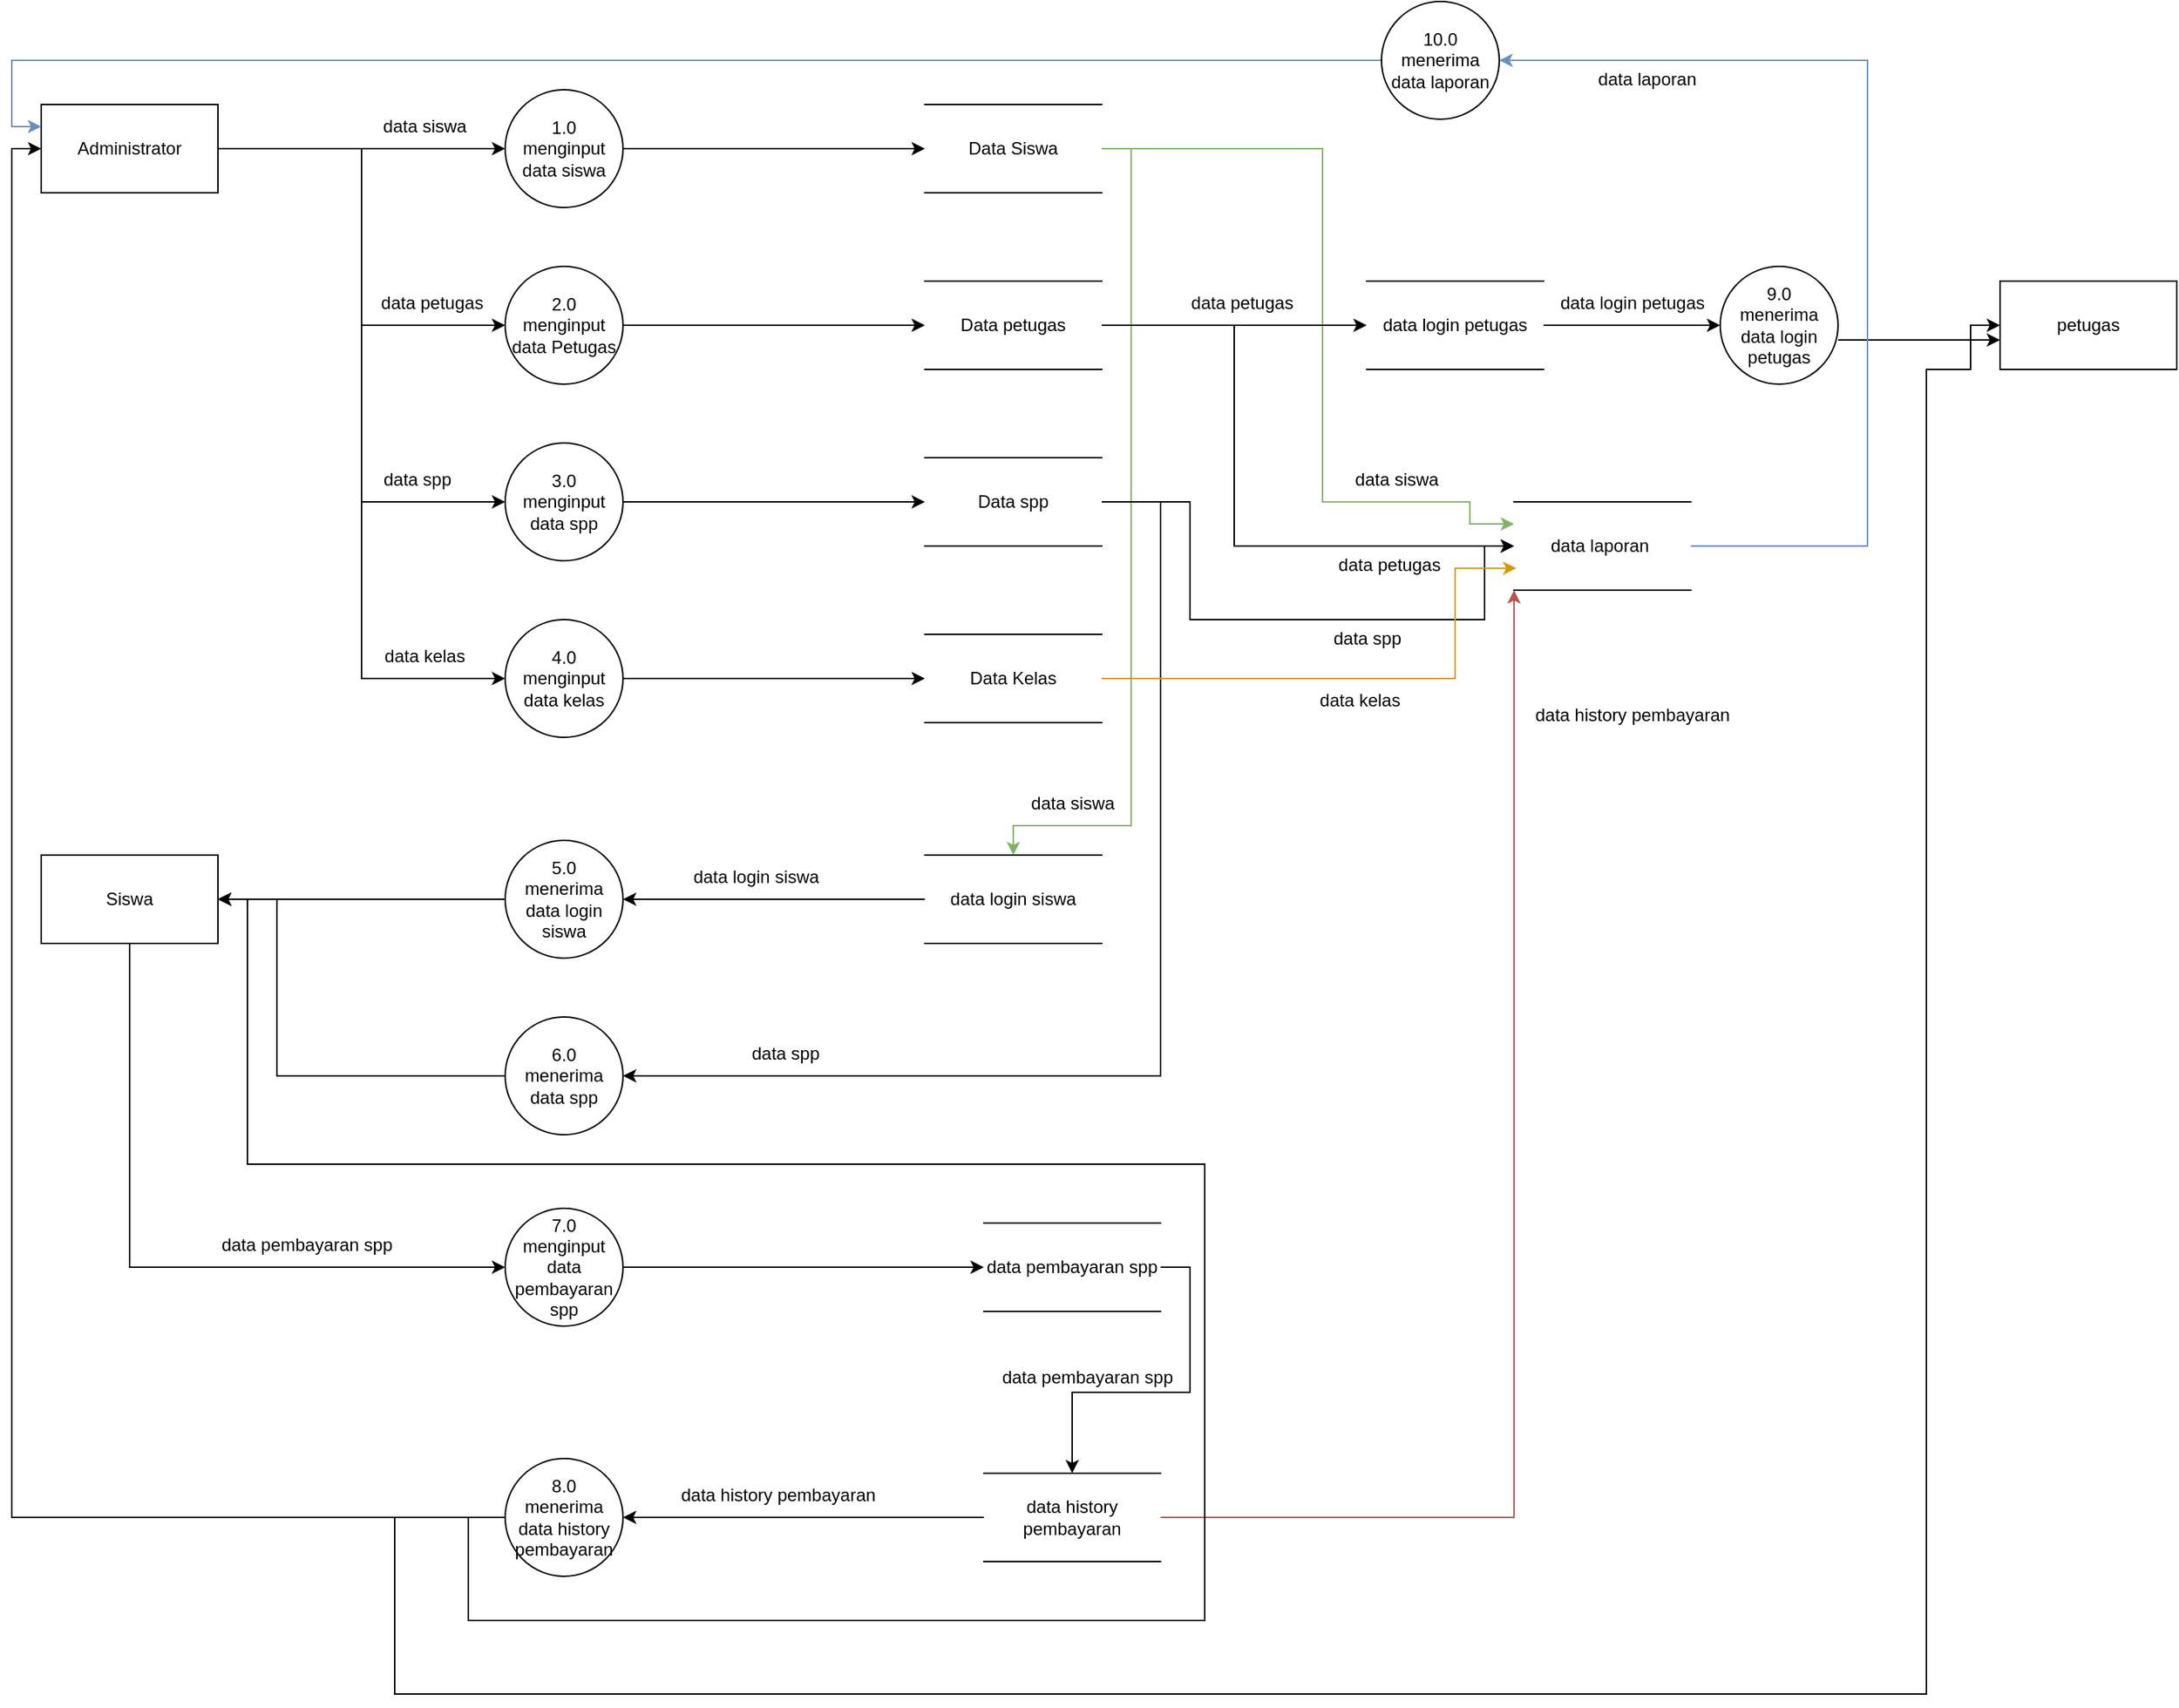 <mxfile version="24.7.12">
  <diagram name="Page-1" id="MCOt7YUebBQAvZQtDe7u">
    <mxGraphModel dx="298" dy="156" grid="1" gridSize="10" guides="1" tooltips="1" connect="1" arrows="1" fold="1" page="1" pageScale="1" pageWidth="850" pageHeight="1400" math="0" shadow="0">
      <root>
        <mxCell id="0" />
        <mxCell id="1" parent="0" />
        <mxCell id="6_kXN_2a8IdiCBrukuXB-4" style="edgeStyle=orthogonalEdgeStyle;rounded=0;orthogonalLoop=1;jettySize=auto;html=1;exitX=1;exitY=0.5;exitDx=0;exitDy=0;entryX=0;entryY=0.5;entryDx=0;entryDy=0;" parent="1" source="6_kXN_2a8IdiCBrukuXB-1" target="6_kXN_2a8IdiCBrukuXB-3" edge="1">
          <mxGeometry relative="1" as="geometry" />
        </mxCell>
        <mxCell id="x2t9jPQQrwYsNlc4PM24-5" style="edgeStyle=orthogonalEdgeStyle;rounded=0;orthogonalLoop=1;jettySize=auto;html=1;exitX=1;exitY=0.5;exitDx=0;exitDy=0;entryX=0;entryY=0.5;entryDx=0;entryDy=0;" parent="1" source="6_kXN_2a8IdiCBrukuXB-1" target="x2t9jPQQrwYsNlc4PM24-2" edge="1">
          <mxGeometry relative="1" as="geometry" />
        </mxCell>
        <mxCell id="x2t9jPQQrwYsNlc4PM24-6" style="edgeStyle=orthogonalEdgeStyle;rounded=0;orthogonalLoop=1;jettySize=auto;html=1;exitX=1;exitY=0.5;exitDx=0;exitDy=0;entryX=0;entryY=0.5;entryDx=0;entryDy=0;" parent="1" source="6_kXN_2a8IdiCBrukuXB-1" target="x2t9jPQQrwYsNlc4PM24-3" edge="1">
          <mxGeometry relative="1" as="geometry" />
        </mxCell>
        <mxCell id="x2t9jPQQrwYsNlc4PM24-7" style="edgeStyle=orthogonalEdgeStyle;rounded=0;orthogonalLoop=1;jettySize=auto;html=1;exitX=1;exitY=0.5;exitDx=0;exitDy=0;entryX=0;entryY=0.5;entryDx=0;entryDy=0;" parent="1" source="6_kXN_2a8IdiCBrukuXB-1" target="x2t9jPQQrwYsNlc4PM24-4" edge="1">
          <mxGeometry relative="1" as="geometry" />
        </mxCell>
        <mxCell id="6_kXN_2a8IdiCBrukuXB-1" value="Administrator" style="rounded=0;whiteSpace=wrap;html=1;" parent="1" vertex="1">
          <mxGeometry x="30" y="70" width="120" height="60" as="geometry" />
        </mxCell>
        <mxCell id="x2t9jPQQrwYsNlc4PM24-22" style="edgeStyle=orthogonalEdgeStyle;rounded=0;orthogonalLoop=1;jettySize=auto;html=1;exitX=1;exitY=0.5;exitDx=0;exitDy=0;entryX=0.5;entryY=0;entryDx=0;entryDy=0;fillColor=#d5e8d4;strokeColor=#82b366;" parent="1" source="6_kXN_2a8IdiCBrukuXB-2" target="x2t9jPQQrwYsNlc4PM24-17" edge="1">
          <mxGeometry relative="1" as="geometry">
            <Array as="points">
              <mxPoint x="770" y="100" />
              <mxPoint x="770" y="560" />
              <mxPoint x="690" y="560" />
            </Array>
          </mxGeometry>
        </mxCell>
        <mxCell id="x2t9jPQQrwYsNlc4PM24-61" style="edgeStyle=orthogonalEdgeStyle;rounded=0;orthogonalLoop=1;jettySize=auto;html=1;exitX=1;exitY=0.5;exitDx=0;exitDy=0;entryX=0;entryY=0.25;entryDx=0;entryDy=0;fillColor=#d5e8d4;strokeColor=#82b366;" parent="1" source="6_kXN_2a8IdiCBrukuXB-2" target="x2t9jPQQrwYsNlc4PM24-60" edge="1">
          <mxGeometry relative="1" as="geometry">
            <Array as="points">
              <mxPoint x="900" y="100" />
              <mxPoint x="900" y="340" />
              <mxPoint x="1000" y="340" />
              <mxPoint x="1000" y="355" />
            </Array>
          </mxGeometry>
        </mxCell>
        <mxCell id="6_kXN_2a8IdiCBrukuXB-2" value="Data Siswa" style="shape=partialRectangle;whiteSpace=wrap;html=1;left=0;right=0;fillColor=none;" parent="1" vertex="1">
          <mxGeometry x="630" y="70" width="120" height="60" as="geometry" />
        </mxCell>
        <mxCell id="6_kXN_2a8IdiCBrukuXB-5" style="edgeStyle=orthogonalEdgeStyle;rounded=0;orthogonalLoop=1;jettySize=auto;html=1;exitX=1;exitY=0.5;exitDx=0;exitDy=0;entryX=0;entryY=0.5;entryDx=0;entryDy=0;" parent="1" source="6_kXN_2a8IdiCBrukuXB-3" target="6_kXN_2a8IdiCBrukuXB-2" edge="1">
          <mxGeometry relative="1" as="geometry" />
        </mxCell>
        <mxCell id="6_kXN_2a8IdiCBrukuXB-3" value="&lt;div&gt;1.0&lt;/div&gt;menginput data siswa" style="ellipse;whiteSpace=wrap;html=1;aspect=fixed;" parent="1" vertex="1">
          <mxGeometry x="345" y="60" width="80" height="80" as="geometry" />
        </mxCell>
        <mxCell id="x2t9jPQQrwYsNlc4PM24-50" style="edgeStyle=orthogonalEdgeStyle;rounded=0;orthogonalLoop=1;jettySize=auto;html=1;exitX=1;exitY=0.5;exitDx=0;exitDy=0;entryX=0;entryY=0.5;entryDx=0;entryDy=0;" parent="1" source="6_kXN_2a8IdiCBrukuXB-6" target="x2t9jPQQrwYsNlc4PM24-49" edge="1">
          <mxGeometry relative="1" as="geometry" />
        </mxCell>
        <mxCell id="x2t9jPQQrwYsNlc4PM24-63" style="edgeStyle=orthogonalEdgeStyle;rounded=0;orthogonalLoop=1;jettySize=auto;html=1;exitX=1;exitY=0.5;exitDx=0;exitDy=0;entryX=0;entryY=0.5;entryDx=0;entryDy=0;" parent="1" source="6_kXN_2a8IdiCBrukuXB-6" target="x2t9jPQQrwYsNlc4PM24-60" edge="1">
          <mxGeometry relative="1" as="geometry">
            <Array as="points">
              <mxPoint x="840" y="220" />
              <mxPoint x="840" y="370" />
            </Array>
          </mxGeometry>
        </mxCell>
        <mxCell id="6_kXN_2a8IdiCBrukuXB-6" value="Data petugas" style="shape=partialRectangle;whiteSpace=wrap;html=1;left=0;right=0;fillColor=none;" parent="1" vertex="1">
          <mxGeometry x="630" y="190" width="120" height="60" as="geometry" />
        </mxCell>
        <mxCell id="x2t9jPQQrwYsNlc4PM24-27" style="edgeStyle=orthogonalEdgeStyle;rounded=0;orthogonalLoop=1;jettySize=auto;html=1;exitX=1;exitY=0.5;exitDx=0;exitDy=0;entryX=1;entryY=0.5;entryDx=0;entryDy=0;" parent="1" source="2M698e0Dj1PYR2jwlISN-1" target="x2t9jPQQrwYsNlc4PM24-28" edge="1">
          <mxGeometry relative="1" as="geometry">
            <mxPoint x="820" y="720" as="targetPoint" />
            <Array as="points">
              <mxPoint x="790" y="340" />
              <mxPoint x="790" y="730" />
            </Array>
          </mxGeometry>
        </mxCell>
        <mxCell id="x2t9jPQQrwYsNlc4PM24-66" style="edgeStyle=orthogonalEdgeStyle;rounded=0;orthogonalLoop=1;jettySize=auto;html=1;exitX=1;exitY=0.5;exitDx=0;exitDy=0;entryX=0;entryY=0.5;entryDx=0;entryDy=0;" parent="1" source="2M698e0Dj1PYR2jwlISN-1" target="x2t9jPQQrwYsNlc4PM24-60" edge="1">
          <mxGeometry relative="1" as="geometry">
            <mxPoint x="1020" y="370" as="targetPoint" />
            <Array as="points">
              <mxPoint x="810" y="340" />
              <mxPoint x="810" y="420" />
              <mxPoint x="1010" y="420" />
              <mxPoint x="1010" y="370" />
            </Array>
          </mxGeometry>
        </mxCell>
        <mxCell id="2M698e0Dj1PYR2jwlISN-1" value="Data spp" style="shape=partialRectangle;whiteSpace=wrap;html=1;left=0;right=0;fillColor=none;" parent="1" vertex="1">
          <mxGeometry x="630" y="310" width="120" height="60" as="geometry" />
        </mxCell>
        <mxCell id="x2t9jPQQrwYsNlc4PM24-68" style="edgeStyle=orthogonalEdgeStyle;rounded=0;orthogonalLoop=1;jettySize=auto;html=1;exitX=1;exitY=0.5;exitDx=0;exitDy=0;fillColor=#ffe6cc;strokeColor=#d79b00;entryX=0.013;entryY=0.751;entryDx=0;entryDy=0;entryPerimeter=0;" parent="1" source="x2t9jPQQrwYsNlc4PM24-1" target="x2t9jPQQrwYsNlc4PM24-60" edge="1">
          <mxGeometry relative="1" as="geometry">
            <mxPoint x="1020" y="370" as="targetPoint" />
            <Array as="points">
              <mxPoint x="990" y="460" />
              <mxPoint x="990" y="385" />
            </Array>
          </mxGeometry>
        </mxCell>
        <mxCell id="x2t9jPQQrwYsNlc4PM24-1" value="Data Kelas" style="shape=partialRectangle;whiteSpace=wrap;html=1;left=0;right=0;fillColor=none;" parent="1" vertex="1">
          <mxGeometry x="630" y="430" width="120" height="60" as="geometry" />
        </mxCell>
        <mxCell id="x2t9jPQQrwYsNlc4PM24-8" style="edgeStyle=orthogonalEdgeStyle;rounded=0;orthogonalLoop=1;jettySize=auto;html=1;exitX=1;exitY=0.5;exitDx=0;exitDy=0;entryX=0;entryY=0.5;entryDx=0;entryDy=0;" parent="1" source="x2t9jPQQrwYsNlc4PM24-2" target="6_kXN_2a8IdiCBrukuXB-6" edge="1">
          <mxGeometry relative="1" as="geometry" />
        </mxCell>
        <mxCell id="x2t9jPQQrwYsNlc4PM24-2" value="&lt;div&gt;2.0&lt;/div&gt;menginput data Petugas" style="ellipse;whiteSpace=wrap;html=1;aspect=fixed;" parent="1" vertex="1">
          <mxGeometry x="345" y="180" width="80" height="80" as="geometry" />
        </mxCell>
        <mxCell id="x2t9jPQQrwYsNlc4PM24-9" style="edgeStyle=orthogonalEdgeStyle;rounded=0;orthogonalLoop=1;jettySize=auto;html=1;exitX=1;exitY=0.5;exitDx=0;exitDy=0;entryX=0;entryY=0.5;entryDx=0;entryDy=0;" parent="1" source="x2t9jPQQrwYsNlc4PM24-3" target="2M698e0Dj1PYR2jwlISN-1" edge="1">
          <mxGeometry relative="1" as="geometry" />
        </mxCell>
        <mxCell id="x2t9jPQQrwYsNlc4PM24-3" value="&lt;div&gt;3.0&lt;/div&gt;menginput data spp" style="ellipse;whiteSpace=wrap;html=1;aspect=fixed;" parent="1" vertex="1">
          <mxGeometry x="345" y="300" width="80" height="80" as="geometry" />
        </mxCell>
        <mxCell id="x2t9jPQQrwYsNlc4PM24-10" style="edgeStyle=orthogonalEdgeStyle;rounded=0;orthogonalLoop=1;jettySize=auto;html=1;exitX=1;exitY=0.5;exitDx=0;exitDy=0;entryX=0;entryY=0.5;entryDx=0;entryDy=0;" parent="1" source="x2t9jPQQrwYsNlc4PM24-4" target="x2t9jPQQrwYsNlc4PM24-1" edge="1">
          <mxGeometry relative="1" as="geometry" />
        </mxCell>
        <mxCell id="x2t9jPQQrwYsNlc4PM24-4" value="&lt;div&gt;4.0&lt;/div&gt;menginput data kelas" style="ellipse;whiteSpace=wrap;html=1;aspect=fixed;" parent="1" vertex="1">
          <mxGeometry x="345" y="420" width="80" height="80" as="geometry" />
        </mxCell>
        <mxCell id="x2t9jPQQrwYsNlc4PM24-33" style="edgeStyle=orthogonalEdgeStyle;rounded=0;orthogonalLoop=1;jettySize=auto;html=1;exitX=0.5;exitY=1;exitDx=0;exitDy=0;entryX=0;entryY=0.5;entryDx=0;entryDy=0;" parent="1" source="x2t9jPQQrwYsNlc4PM24-11" target="x2t9jPQQrwYsNlc4PM24-31" edge="1">
          <mxGeometry relative="1" as="geometry" />
        </mxCell>
        <mxCell id="x2t9jPQQrwYsNlc4PM24-11" value="Siswa" style="rounded=0;whiteSpace=wrap;html=1;" parent="1" vertex="1">
          <mxGeometry x="30" y="580" width="120" height="60" as="geometry" />
        </mxCell>
        <mxCell id="x2t9jPQQrwYsNlc4PM24-26" style="edgeStyle=orthogonalEdgeStyle;rounded=0;orthogonalLoop=1;jettySize=auto;html=1;exitX=0;exitY=0.5;exitDx=0;exitDy=0;entryX=1;entryY=0.5;entryDx=0;entryDy=0;" parent="1" source="x2t9jPQQrwYsNlc4PM24-12" target="x2t9jPQQrwYsNlc4PM24-11" edge="1">
          <mxGeometry relative="1" as="geometry" />
        </mxCell>
        <mxCell id="x2t9jPQQrwYsNlc4PM24-12" value="&lt;div&gt;5.0&lt;/div&gt;menerima data login siswa" style="ellipse;whiteSpace=wrap;html=1;aspect=fixed;" parent="1" vertex="1">
          <mxGeometry x="345" y="570" width="80" height="80" as="geometry" />
        </mxCell>
        <mxCell id="x2t9jPQQrwYsNlc4PM24-13" value="data siswa" style="text;html=1;align=center;verticalAlign=middle;resizable=0;points=[];autosize=1;strokeColor=none;fillColor=none;" parent="1" vertex="1">
          <mxGeometry x="250" y="70" width="80" height="30" as="geometry" />
        </mxCell>
        <mxCell id="x2t9jPQQrwYsNlc4PM24-14" value="data petugas" style="text;html=1;align=center;verticalAlign=middle;resizable=0;points=[];autosize=1;strokeColor=none;fillColor=none;" parent="1" vertex="1">
          <mxGeometry x="250" y="190" width="90" height="30" as="geometry" />
        </mxCell>
        <mxCell id="x2t9jPQQrwYsNlc4PM24-15" value="data spp" style="text;html=1;align=center;verticalAlign=middle;resizable=0;points=[];autosize=1;strokeColor=none;fillColor=none;" parent="1" vertex="1">
          <mxGeometry x="250" y="310" width="70" height="30" as="geometry" />
        </mxCell>
        <mxCell id="x2t9jPQQrwYsNlc4PM24-16" value="data kelas" style="text;html=1;align=center;verticalAlign=middle;resizable=0;points=[];autosize=1;strokeColor=none;fillColor=none;" parent="1" vertex="1">
          <mxGeometry x="250" y="430" width="80" height="30" as="geometry" />
        </mxCell>
        <mxCell id="x2t9jPQQrwYsNlc4PM24-24" style="edgeStyle=orthogonalEdgeStyle;rounded=0;orthogonalLoop=1;jettySize=auto;html=1;exitX=0;exitY=0.5;exitDx=0;exitDy=0;entryX=1;entryY=0.5;entryDx=0;entryDy=0;" parent="1" source="x2t9jPQQrwYsNlc4PM24-17" target="x2t9jPQQrwYsNlc4PM24-12" edge="1">
          <mxGeometry relative="1" as="geometry" />
        </mxCell>
        <mxCell id="x2t9jPQQrwYsNlc4PM24-17" value="data login siswa" style="shape=partialRectangle;whiteSpace=wrap;html=1;left=0;right=0;fillColor=none;" parent="1" vertex="1">
          <mxGeometry x="630" y="580" width="120" height="60" as="geometry" />
        </mxCell>
        <mxCell id="x2t9jPQQrwYsNlc4PM24-23" value="data siswa" style="text;html=1;align=center;verticalAlign=middle;resizable=0;points=[];autosize=1;strokeColor=none;fillColor=none;" parent="1" vertex="1">
          <mxGeometry x="690" y="530" width="80" height="30" as="geometry" />
        </mxCell>
        <mxCell id="x2t9jPQQrwYsNlc4PM24-25" value="data login siswa" style="text;html=1;align=center;verticalAlign=middle;resizable=0;points=[];autosize=1;strokeColor=none;fillColor=none;" parent="1" vertex="1">
          <mxGeometry x="460" y="580" width="110" height="30" as="geometry" />
        </mxCell>
        <mxCell id="x2t9jPQQrwYsNlc4PM24-30" style="edgeStyle=orthogonalEdgeStyle;rounded=0;orthogonalLoop=1;jettySize=auto;html=1;exitX=0;exitY=0.5;exitDx=0;exitDy=0;entryX=1;entryY=0.5;entryDx=0;entryDy=0;" parent="1" source="x2t9jPQQrwYsNlc4PM24-28" target="x2t9jPQQrwYsNlc4PM24-11" edge="1">
          <mxGeometry relative="1" as="geometry">
            <Array as="points">
              <mxPoint x="190" y="730" />
              <mxPoint x="190" y="610" />
            </Array>
          </mxGeometry>
        </mxCell>
        <mxCell id="x2t9jPQQrwYsNlc4PM24-28" value="&lt;div&gt;6.0&lt;/div&gt;menerima data spp" style="ellipse;whiteSpace=wrap;html=1;aspect=fixed;" parent="1" vertex="1">
          <mxGeometry x="345" y="690" width="80" height="80" as="geometry" />
        </mxCell>
        <mxCell id="x2t9jPQQrwYsNlc4PM24-29" value="data spp" style="text;html=1;align=center;verticalAlign=middle;resizable=0;points=[];autosize=1;strokeColor=none;fillColor=none;" parent="1" vertex="1">
          <mxGeometry x="500" y="700" width="70" height="30" as="geometry" />
        </mxCell>
        <mxCell id="x2t9jPQQrwYsNlc4PM24-34" style="edgeStyle=orthogonalEdgeStyle;rounded=0;orthogonalLoop=1;jettySize=auto;html=1;exitX=1;exitY=0.5;exitDx=0;exitDy=0;entryX=0;entryY=0.5;entryDx=0;entryDy=0;" parent="1" source="x2t9jPQQrwYsNlc4PM24-31" target="x2t9jPQQrwYsNlc4PM24-32" edge="1">
          <mxGeometry relative="1" as="geometry" />
        </mxCell>
        <mxCell id="x2t9jPQQrwYsNlc4PM24-31" value="&lt;div&gt;7.0&lt;/div&gt;menginput data pembayaran spp" style="ellipse;whiteSpace=wrap;html=1;aspect=fixed;" parent="1" vertex="1">
          <mxGeometry x="345" y="820" width="80" height="80" as="geometry" />
        </mxCell>
        <mxCell id="x2t9jPQQrwYsNlc4PM24-38" style="edgeStyle=orthogonalEdgeStyle;rounded=0;orthogonalLoop=1;jettySize=auto;html=1;exitX=1;exitY=0.5;exitDx=0;exitDy=0;entryX=0.5;entryY=0;entryDx=0;entryDy=0;" parent="1" source="x2t9jPQQrwYsNlc4PM24-32" target="x2t9jPQQrwYsNlc4PM24-36" edge="1">
          <mxGeometry relative="1" as="geometry" />
        </mxCell>
        <mxCell id="x2t9jPQQrwYsNlc4PM24-32" value="data pembayaran spp" style="shape=partialRectangle;whiteSpace=wrap;html=1;left=0;right=0;fillColor=none;" parent="1" vertex="1">
          <mxGeometry x="670" y="830" width="120" height="60" as="geometry" />
        </mxCell>
        <mxCell id="x2t9jPQQrwYsNlc4PM24-35" value="data pembayaran spp" style="text;html=1;align=center;verticalAlign=middle;resizable=0;points=[];autosize=1;strokeColor=none;fillColor=none;" parent="1" vertex="1">
          <mxGeometry x="140" y="830" width="140" height="30" as="geometry" />
        </mxCell>
        <mxCell id="x2t9jPQQrwYsNlc4PM24-41" style="edgeStyle=orthogonalEdgeStyle;rounded=0;orthogonalLoop=1;jettySize=auto;html=1;exitX=0;exitY=0.5;exitDx=0;exitDy=0;entryX=1;entryY=0.5;entryDx=0;entryDy=0;" parent="1" source="x2t9jPQQrwYsNlc4PM24-36" target="x2t9jPQQrwYsNlc4PM24-40" edge="1">
          <mxGeometry relative="1" as="geometry" />
        </mxCell>
        <mxCell id="x2t9jPQQrwYsNlc4PM24-70" style="edgeStyle=orthogonalEdgeStyle;rounded=0;orthogonalLoop=1;jettySize=auto;html=1;exitX=1;exitY=0.5;exitDx=0;exitDy=0;entryX=0;entryY=1;entryDx=0;entryDy=0;fillColor=#f8cecc;strokeColor=#b85450;" parent="1" source="x2t9jPQQrwYsNlc4PM24-36" target="x2t9jPQQrwYsNlc4PM24-60" edge="1">
          <mxGeometry relative="1" as="geometry">
            <mxPoint x="1020" y="430" as="targetPoint" />
          </mxGeometry>
        </mxCell>
        <mxCell id="x2t9jPQQrwYsNlc4PM24-36" value="data history pembayaran" style="shape=partialRectangle;whiteSpace=wrap;html=1;left=0;right=0;fillColor=none;" parent="1" vertex="1">
          <mxGeometry x="670" y="1000" width="120" height="60" as="geometry" />
        </mxCell>
        <mxCell id="x2t9jPQQrwYsNlc4PM24-39" value="data pembayaran spp" style="text;html=1;align=center;verticalAlign=middle;resizable=0;points=[];autosize=1;strokeColor=none;fillColor=none;" parent="1" vertex="1">
          <mxGeometry x="670" y="920" width="140" height="30" as="geometry" />
        </mxCell>
        <mxCell id="x2t9jPQQrwYsNlc4PM24-43" style="edgeStyle=orthogonalEdgeStyle;rounded=0;orthogonalLoop=1;jettySize=auto;html=1;exitX=0;exitY=0.5;exitDx=0;exitDy=0;entryX=1;entryY=0.5;entryDx=0;entryDy=0;" parent="1" source="x2t9jPQQrwYsNlc4PM24-40" target="x2t9jPQQrwYsNlc4PM24-11" edge="1">
          <mxGeometry relative="1" as="geometry">
            <Array as="points">
              <mxPoint x="320" y="1030" />
              <mxPoint x="320" y="1100" />
              <mxPoint x="820" y="1100" />
              <mxPoint x="820" y="790" />
              <mxPoint x="170" y="790" />
              <mxPoint x="170" y="610" />
            </Array>
          </mxGeometry>
        </mxCell>
        <mxCell id="x2t9jPQQrwYsNlc4PM24-44" style="edgeStyle=orthogonalEdgeStyle;rounded=0;orthogonalLoop=1;jettySize=auto;html=1;exitX=0;exitY=0.5;exitDx=0;exitDy=0;entryX=0;entryY=0.5;entryDx=0;entryDy=0;" parent="1" source="x2t9jPQQrwYsNlc4PM24-40" target="6_kXN_2a8IdiCBrukuXB-1" edge="1">
          <mxGeometry relative="1" as="geometry" />
        </mxCell>
        <mxCell id="x2t9jPQQrwYsNlc4PM24-57" style="edgeStyle=orthogonalEdgeStyle;rounded=0;orthogonalLoop=1;jettySize=auto;html=1;exitX=0;exitY=0.5;exitDx=0;exitDy=0;entryX=0;entryY=0.5;entryDx=0;entryDy=0;" parent="1" source="x2t9jPQQrwYsNlc4PM24-40" target="x2t9jPQQrwYsNlc4PM24-46" edge="1">
          <mxGeometry relative="1" as="geometry">
            <mxPoint x="1170" y="350" as="targetPoint" />
            <Array as="points">
              <mxPoint x="270" y="1030" />
              <mxPoint x="270" y="1150" />
              <mxPoint x="1310" y="1150" />
              <mxPoint x="1310" y="250" />
              <mxPoint x="1340" y="250" />
              <mxPoint x="1340" y="220" />
            </Array>
          </mxGeometry>
        </mxCell>
        <mxCell id="x2t9jPQQrwYsNlc4PM24-40" value="&lt;div&gt;8.0&lt;/div&gt;&lt;div&gt;menerima&lt;/div&gt;data history pembayaran" style="ellipse;whiteSpace=wrap;html=1;aspect=fixed;" parent="1" vertex="1">
          <mxGeometry x="345" y="990" width="80" height="80" as="geometry" />
        </mxCell>
        <mxCell id="x2t9jPQQrwYsNlc4PM24-45" value="data history pembayaran" style="text;html=1;align=center;verticalAlign=middle;resizable=0;points=[];autosize=1;strokeColor=none;fillColor=none;" parent="1" vertex="1">
          <mxGeometry x="450" y="1000" width="160" height="30" as="geometry" />
        </mxCell>
        <mxCell id="x2t9jPQQrwYsNlc4PM24-46" value="petugas" style="rounded=0;whiteSpace=wrap;html=1;" parent="1" vertex="1">
          <mxGeometry x="1360" y="190" width="120" height="60" as="geometry" />
        </mxCell>
        <mxCell id="x2t9jPQQrwYsNlc4PM24-54" style="edgeStyle=orthogonalEdgeStyle;rounded=0;orthogonalLoop=1;jettySize=auto;html=1;exitX=1;exitY=0.5;exitDx=0;exitDy=0;entryX=0;entryY=0.5;entryDx=0;entryDy=0;" parent="1" source="x2t9jPQQrwYsNlc4PM24-49" target="x2t9jPQQrwYsNlc4PM24-53" edge="1">
          <mxGeometry relative="1" as="geometry" />
        </mxCell>
        <mxCell id="x2t9jPQQrwYsNlc4PM24-49" value="data login petugas" style="shape=partialRectangle;whiteSpace=wrap;html=1;left=0;right=0;fillColor=none;" parent="1" vertex="1">
          <mxGeometry x="930" y="190" width="120" height="60" as="geometry" />
        </mxCell>
        <mxCell id="x2t9jPQQrwYsNlc4PM24-51" value="data petugas" style="text;html=1;align=center;verticalAlign=middle;resizable=0;points=[];autosize=1;strokeColor=none;fillColor=none;" parent="1" vertex="1">
          <mxGeometry x="800" y="190" width="90" height="30" as="geometry" />
        </mxCell>
        <mxCell id="x2t9jPQQrwYsNlc4PM24-55" style="edgeStyle=orthogonalEdgeStyle;rounded=0;orthogonalLoop=1;jettySize=auto;html=1;exitX=1;exitY=0.5;exitDx=0;exitDy=0;entryX=0;entryY=0.5;entryDx=0;entryDy=0;" parent="1" edge="1">
          <mxGeometry relative="1" as="geometry">
            <mxPoint x="1250" y="230" as="sourcePoint" />
            <mxPoint x="1360" y="230" as="targetPoint" />
          </mxGeometry>
        </mxCell>
        <mxCell id="x2t9jPQQrwYsNlc4PM24-53" value="&lt;div&gt;9.0&lt;/div&gt;menerima data login petugas" style="ellipse;whiteSpace=wrap;html=1;aspect=fixed;" parent="1" vertex="1">
          <mxGeometry x="1170" y="180" width="80" height="80" as="geometry" />
        </mxCell>
        <mxCell id="x2t9jPQQrwYsNlc4PM24-56" value="data login petugas" style="text;html=1;align=center;verticalAlign=middle;resizable=0;points=[];autosize=1;strokeColor=none;fillColor=none;" parent="1" vertex="1">
          <mxGeometry x="1050" y="190" width="120" height="30" as="geometry" />
        </mxCell>
        <mxCell id="x2t9jPQQrwYsNlc4PM24-72" style="edgeStyle=orthogonalEdgeStyle;rounded=0;orthogonalLoop=1;jettySize=auto;html=1;exitX=1;exitY=0.5;exitDx=0;exitDy=0;entryX=0;entryY=0.25;entryDx=0;entryDy=0;fillColor=#dae8fc;strokeColor=#6c8ebf;" parent="1" source="x2t9jPQQrwYsNlc4PM24-73" target="6_kXN_2a8IdiCBrukuXB-1" edge="1">
          <mxGeometry relative="1" as="geometry">
            <Array as="points">
              <mxPoint x="10" y="85" />
            </Array>
          </mxGeometry>
        </mxCell>
        <mxCell id="x2t9jPQQrwYsNlc4PM24-75" style="edgeStyle=orthogonalEdgeStyle;rounded=0;orthogonalLoop=1;jettySize=auto;html=1;exitX=1;exitY=0.5;exitDx=0;exitDy=0;entryX=1;entryY=0.5;entryDx=0;entryDy=0;fillColor=#dae8fc;strokeColor=#6c8ebf;" parent="1" source="x2t9jPQQrwYsNlc4PM24-60" target="x2t9jPQQrwYsNlc4PM24-73" edge="1">
          <mxGeometry relative="1" as="geometry">
            <Array as="points">
              <mxPoint x="1270" y="370" />
              <mxPoint x="1270" y="40" />
            </Array>
          </mxGeometry>
        </mxCell>
        <mxCell id="x2t9jPQQrwYsNlc4PM24-60" value="data laporan&amp;nbsp;" style="shape=partialRectangle;whiteSpace=wrap;html=1;left=0;right=0;fillColor=none;" parent="1" vertex="1">
          <mxGeometry x="1030" y="340" width="120" height="60" as="geometry" />
        </mxCell>
        <mxCell id="x2t9jPQQrwYsNlc4PM24-64" value="data siswa" style="text;html=1;align=center;verticalAlign=middle;resizable=0;points=[];autosize=1;strokeColor=none;fillColor=none;" parent="1" vertex="1">
          <mxGeometry x="910" y="310" width="80" height="30" as="geometry" />
        </mxCell>
        <mxCell id="x2t9jPQQrwYsNlc4PM24-65" value="data petugas" style="text;html=1;align=center;verticalAlign=middle;resizable=0;points=[];autosize=1;strokeColor=none;fillColor=none;" parent="1" vertex="1">
          <mxGeometry x="900" y="368" width="90" height="30" as="geometry" />
        </mxCell>
        <mxCell id="x2t9jPQQrwYsNlc4PM24-67" value="data spp" style="text;html=1;align=center;verticalAlign=middle;resizable=0;points=[];autosize=1;strokeColor=none;fillColor=none;" parent="1" vertex="1">
          <mxGeometry x="895" y="418" width="70" height="30" as="geometry" />
        </mxCell>
        <mxCell id="x2t9jPQQrwYsNlc4PM24-69" value="data kelas" style="text;html=1;align=center;verticalAlign=middle;resizable=0;points=[];autosize=1;strokeColor=none;fillColor=none;" parent="1" vertex="1">
          <mxGeometry x="885" y="460" width="80" height="30" as="geometry" />
        </mxCell>
        <mxCell id="x2t9jPQQrwYsNlc4PM24-71" value="data history pembayaran" style="text;html=1;align=center;verticalAlign=middle;resizable=0;points=[];autosize=1;strokeColor=none;fillColor=none;" parent="1" vertex="1">
          <mxGeometry x="1030" y="470" width="160" height="30" as="geometry" />
        </mxCell>
        <mxCell id="x2t9jPQQrwYsNlc4PM24-73" value="&lt;div&gt;10.0&lt;/div&gt;menerima data laporan" style="ellipse;whiteSpace=wrap;html=1;aspect=fixed;" parent="1" vertex="1">
          <mxGeometry x="940" width="80" height="80" as="geometry" />
        </mxCell>
        <mxCell id="x2t9jPQQrwYsNlc4PM24-76" value="data laporan" style="text;html=1;align=center;verticalAlign=middle;resizable=0;points=[];autosize=1;strokeColor=none;fillColor=none;" parent="1" vertex="1">
          <mxGeometry x="1075" y="38" width="90" height="30" as="geometry" />
        </mxCell>
      </root>
    </mxGraphModel>
  </diagram>
</mxfile>

